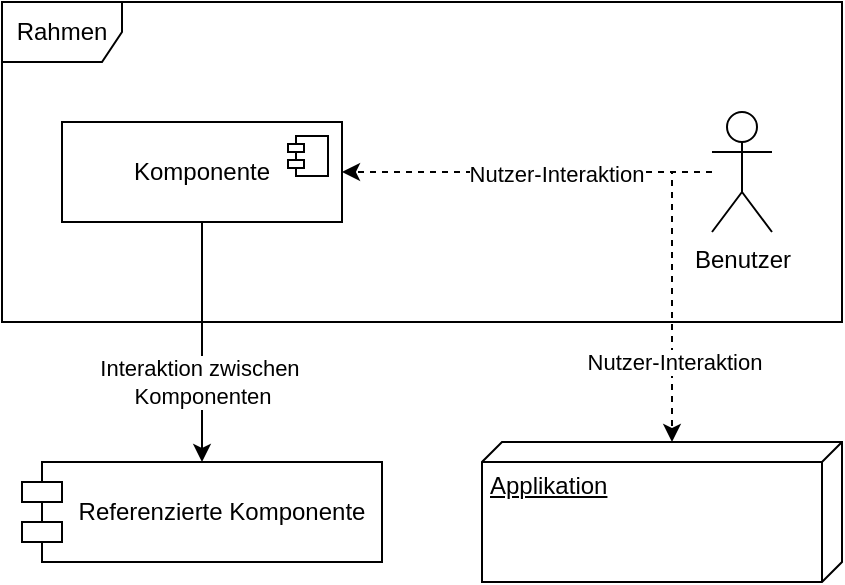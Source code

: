 <mxfile version="24.4.13" type="device">
  <diagram name="Page-1" id="sQhcuJ0jFKHy0AcGcmEf">
    <mxGraphModel dx="814" dy="500" grid="1" gridSize="10" guides="1" tooltips="1" connect="1" arrows="1" fold="1" page="1" pageScale="1" pageWidth="850" pageHeight="1100" math="0" shadow="0">
      <root>
        <mxCell id="0" />
        <mxCell id="1" parent="0" />
        <mxCell id="33CYGFGdQwFmDU2keLfJ-1" value="Rahmen" style="shape=umlFrame;whiteSpace=wrap;html=1;pointerEvents=0;" vertex="1" parent="1">
          <mxGeometry x="40" y="150" width="420" height="160" as="geometry" />
        </mxCell>
        <mxCell id="33CYGFGdQwFmDU2keLfJ-2" value="Referenzierte Komponente" style="shape=module;align=left;spacingLeft=20;align=center;verticalAlign=middle;whiteSpace=wrap;html=1;" vertex="1" parent="1">
          <mxGeometry x="50" y="380" width="180" height="50" as="geometry" />
        </mxCell>
        <mxCell id="33CYGFGdQwFmDU2keLfJ-3" value="Komponente" style="html=1;dropTarget=0;whiteSpace=wrap;" vertex="1" parent="1">
          <mxGeometry x="70" y="210" width="140" height="50" as="geometry" />
        </mxCell>
        <mxCell id="33CYGFGdQwFmDU2keLfJ-4" value="" style="shape=module;jettyWidth=8;jettyHeight=4;" vertex="1" parent="33CYGFGdQwFmDU2keLfJ-3">
          <mxGeometry x="1" width="20" height="20" relative="1" as="geometry">
            <mxPoint x="-27" y="7" as="offset" />
          </mxGeometry>
        </mxCell>
        <mxCell id="33CYGFGdQwFmDU2keLfJ-5" value="Applikation" style="verticalAlign=top;align=left;spacingTop=8;spacingLeft=2;spacingRight=12;shape=cube;size=10;direction=south;fontStyle=4;html=1;whiteSpace=wrap;" vertex="1" parent="1">
          <mxGeometry x="280" y="370" width="180" height="70" as="geometry" />
        </mxCell>
        <mxCell id="33CYGFGdQwFmDU2keLfJ-6" value="Benutzer" style="shape=umlActor;verticalLabelPosition=bottom;verticalAlign=top;html=1;" vertex="1" parent="1">
          <mxGeometry x="395" y="205" width="30" height="60" as="geometry" />
        </mxCell>
        <mxCell id="33CYGFGdQwFmDU2keLfJ-7" value="" style="endArrow=classic;html=1;rounded=0;entryX=1;entryY=0.5;entryDx=0;entryDy=0;dashed=1;" edge="1" parent="1" source="33CYGFGdQwFmDU2keLfJ-6" target="33CYGFGdQwFmDU2keLfJ-3">
          <mxGeometry width="50" height="50" relative="1" as="geometry">
            <mxPoint x="80" y="280" as="sourcePoint" />
            <mxPoint x="200" y="280" as="targetPoint" />
          </mxGeometry>
        </mxCell>
        <mxCell id="33CYGFGdQwFmDU2keLfJ-8" value="Nutzer-Interaktion" style="edgeLabel;html=1;align=center;verticalAlign=middle;resizable=0;points=[];" vertex="1" connectable="0" parent="33CYGFGdQwFmDU2keLfJ-7">
          <mxGeometry x="-0.15" y="1" relative="1" as="geometry">
            <mxPoint as="offset" />
          </mxGeometry>
        </mxCell>
        <mxCell id="33CYGFGdQwFmDU2keLfJ-9" value="" style="endArrow=classic;html=1;rounded=0;entryX=0;entryY=0;entryDx=0;entryDy=85;dashed=1;entryPerimeter=0;" edge="1" parent="1" source="33CYGFGdQwFmDU2keLfJ-6" target="33CYGFGdQwFmDU2keLfJ-5">
          <mxGeometry width="50" height="50" relative="1" as="geometry">
            <mxPoint x="420" y="340" as="sourcePoint" />
            <mxPoint x="230" y="300" as="targetPoint" />
            <Array as="points">
              <mxPoint x="375" y="235" />
            </Array>
          </mxGeometry>
        </mxCell>
        <mxCell id="33CYGFGdQwFmDU2keLfJ-10" value="Nutzer-Interaktion" style="edgeLabel;html=1;align=center;verticalAlign=middle;resizable=0;points=[];" vertex="1" connectable="0" parent="33CYGFGdQwFmDU2keLfJ-9">
          <mxGeometry x="-0.15" y="1" relative="1" as="geometry">
            <mxPoint y="49" as="offset" />
          </mxGeometry>
        </mxCell>
        <mxCell id="33CYGFGdQwFmDU2keLfJ-11" value="" style="endArrow=classic;html=1;rounded=0;entryX=0.5;entryY=0;entryDx=0;entryDy=0;exitX=0.5;exitY=1;exitDx=0;exitDy=0;" edge="1" parent="1" source="33CYGFGdQwFmDU2keLfJ-3" target="33CYGFGdQwFmDU2keLfJ-2">
          <mxGeometry width="50" height="50" relative="1" as="geometry">
            <mxPoint x="90" y="350" as="sourcePoint" />
            <mxPoint x="210" y="350" as="targetPoint" />
          </mxGeometry>
        </mxCell>
        <mxCell id="33CYGFGdQwFmDU2keLfJ-12" value="Interaktion zwischen&amp;nbsp;&lt;div&gt;Komponenten&lt;/div&gt;" style="edgeLabel;html=1;align=center;verticalAlign=middle;resizable=0;points=[];" vertex="1" connectable="0" parent="33CYGFGdQwFmDU2keLfJ-11">
          <mxGeometry x="-0.15" y="1" relative="1" as="geometry">
            <mxPoint x="-1" y="29" as="offset" />
          </mxGeometry>
        </mxCell>
      </root>
    </mxGraphModel>
  </diagram>
</mxfile>
